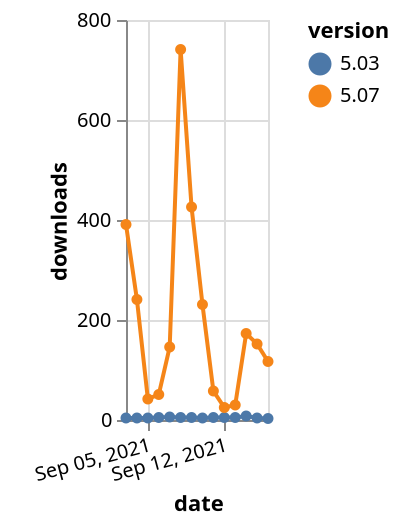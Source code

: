{"$schema": "https://vega.github.io/schema/vega-lite/v5.json", "description": "A simple bar chart with embedded data.", "data": {"values": [{"date": "2021-09-03", "total": 20707, "delta": 4, "version": "5.03"}, {"date": "2021-09-04", "total": 20711, "delta": 4, "version": "5.03"}, {"date": "2021-09-05", "total": 20715, "delta": 4, "version": "5.03"}, {"date": "2021-09-06", "total": 20720, "delta": 5, "version": "5.03"}, {"date": "2021-09-07", "total": 20726, "delta": 6, "version": "5.03"}, {"date": "2021-09-08", "total": 20731, "delta": 5, "version": "5.03"}, {"date": "2021-09-09", "total": 20736, "delta": 5, "version": "5.03"}, {"date": "2021-09-10", "total": 20740, "delta": 4, "version": "5.03"}, {"date": "2021-09-11", "total": 20745, "delta": 5, "version": "5.03"}, {"date": "2021-09-12", "total": 20750, "delta": 5, "version": "5.03"}, {"date": "2021-09-13", "total": 20755, "delta": 5, "version": "5.03"}, {"date": "2021-09-14", "total": 20763, "delta": 8, "version": "5.03"}, {"date": "2021-09-15", "total": 20767, "delta": 4, "version": "5.03"}, {"date": "2021-09-16", "total": 20770, "delta": 3, "version": "5.03"}, {"date": "2021-09-03", "total": 146009, "delta": 391, "version": "5.07"}, {"date": "2021-09-04", "total": 146250, "delta": 241, "version": "5.07"}, {"date": "2021-09-05", "total": 146292, "delta": 42, "version": "5.07"}, {"date": "2021-09-06", "total": 146343, "delta": 51, "version": "5.07"}, {"date": "2021-09-07", "total": 146489, "delta": 146, "version": "5.07"}, {"date": "2021-09-08", "total": 147230, "delta": 741, "version": "5.07"}, {"date": "2021-09-09", "total": 147656, "delta": 426, "version": "5.07"}, {"date": "2021-09-10", "total": 147887, "delta": 231, "version": "5.07"}, {"date": "2021-09-11", "total": 147945, "delta": 58, "version": "5.07"}, {"date": "2021-09-12", "total": 147970, "delta": 25, "version": "5.07"}, {"date": "2021-09-13", "total": 148000, "delta": 30, "version": "5.07"}, {"date": "2021-09-14", "total": 148173, "delta": 173, "version": "5.07"}, {"date": "2021-09-15", "total": 148325, "delta": 152, "version": "5.07"}, {"date": "2021-09-16", "total": 148442, "delta": 117, "version": "5.07"}]}, "width": "container", "mark": {"type": "line", "point": {"filled": true}}, "encoding": {"x": {"field": "date", "type": "temporal", "timeUnit": "yearmonthdate", "title": "date", "axis": {"labelAngle": -15}}, "y": {"field": "delta", "type": "quantitative", "title": "downloads"}, "color": {"field": "version", "type": "nominal"}, "tooltip": {"field": "delta"}}}